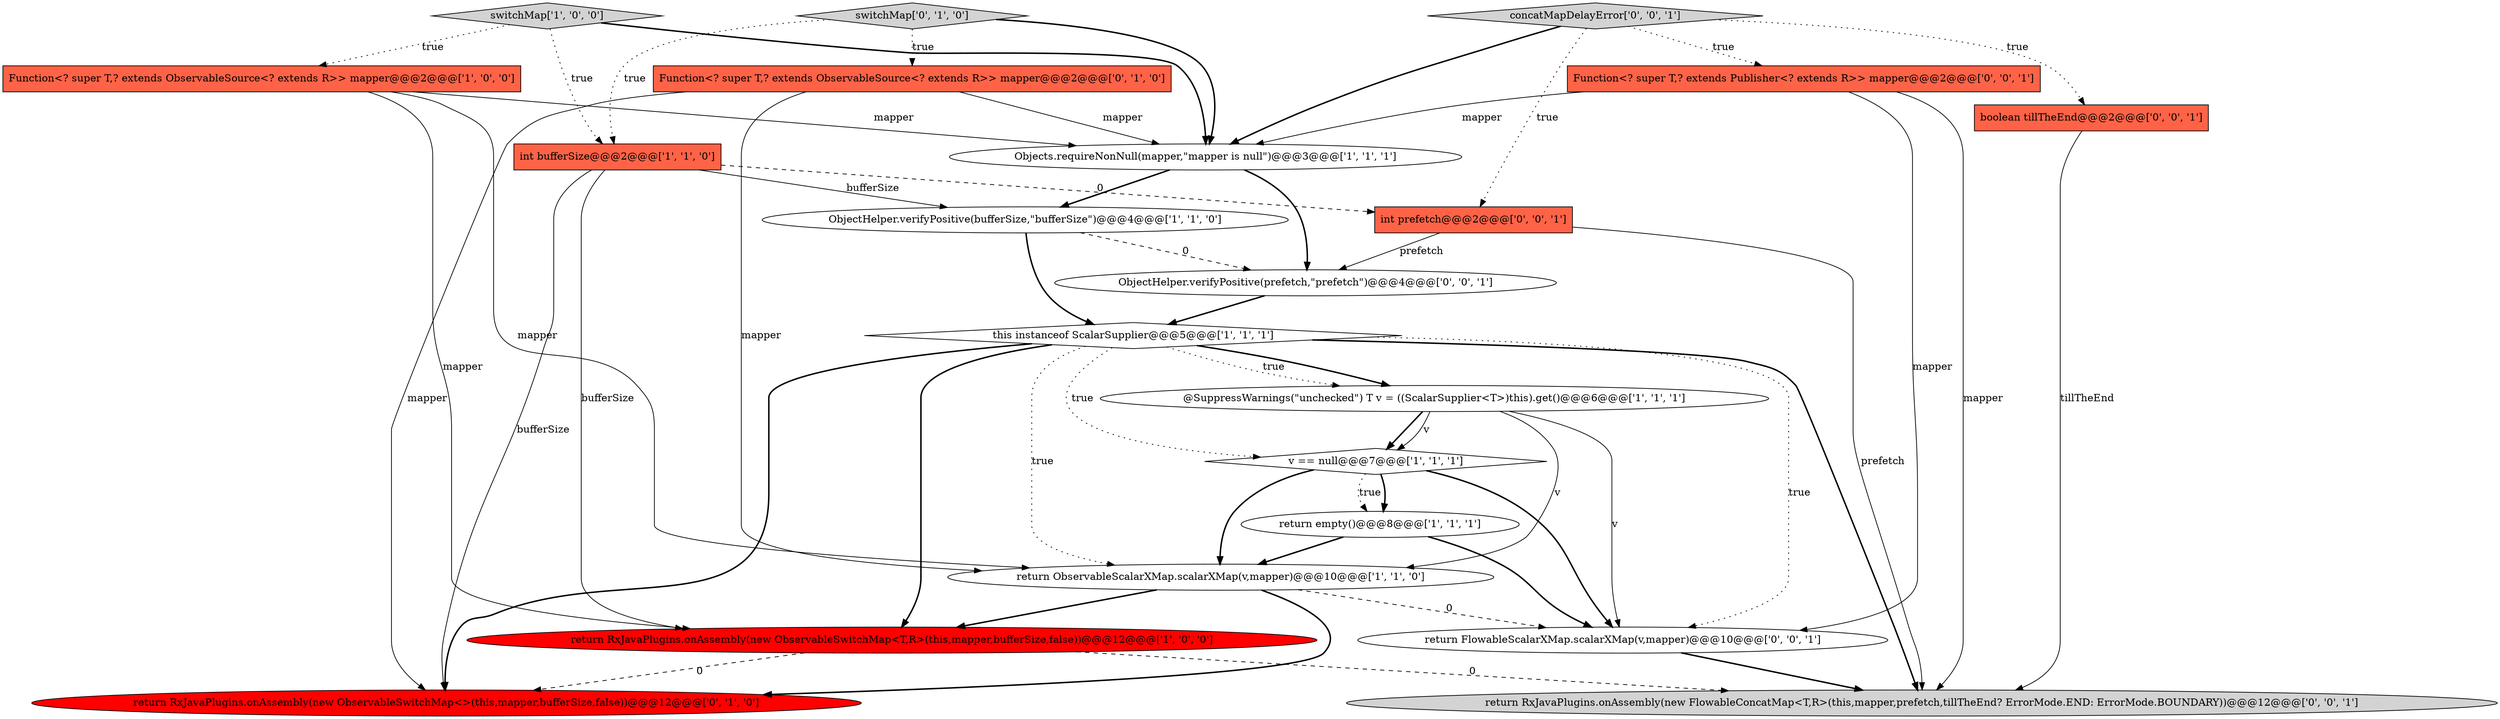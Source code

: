 digraph {
20 [style = filled, label = "int prefetch@@@2@@@['0', '0', '1']", fillcolor = tomato, shape = box image = "AAA0AAABBB3BBB"];
9 [style = filled, label = "ObjectHelper.verifyPositive(bufferSize,\"bufferSize\")@@@4@@@['1', '1', '0']", fillcolor = white, shape = ellipse image = "AAA0AAABBB1BBB"];
4 [style = filled, label = "return ObservableScalarXMap.scalarXMap(v,mapper)@@@10@@@['1', '1', '0']", fillcolor = white, shape = ellipse image = "AAA0AAABBB1BBB"];
0 [style = filled, label = "Objects.requireNonNull(mapper,\"mapper is null\")@@@3@@@['1', '1', '1']", fillcolor = white, shape = ellipse image = "AAA0AAABBB1BBB"];
14 [style = filled, label = "boolean tillTheEnd@@@2@@@['0', '0', '1']", fillcolor = tomato, shape = box image = "AAA0AAABBB3BBB"];
5 [style = filled, label = "return empty()@@@8@@@['1', '1', '1']", fillcolor = white, shape = ellipse image = "AAA0AAABBB1BBB"];
18 [style = filled, label = "return FlowableScalarXMap.scalarXMap(v,mapper)@@@10@@@['0', '0', '1']", fillcolor = white, shape = ellipse image = "AAA0AAABBB3BBB"];
15 [style = filled, label = "concatMapDelayError['0', '0', '1']", fillcolor = lightgray, shape = diamond image = "AAA0AAABBB3BBB"];
3 [style = filled, label = "Function<? super T,? extends ObservableSource<? extends R>> mapper@@@2@@@['1', '0', '0']", fillcolor = tomato, shape = box image = "AAA0AAABBB1BBB"];
8 [style = filled, label = "return RxJavaPlugins.onAssembly(new ObservableSwitchMap<T,R>(this,mapper,bufferSize,false))@@@12@@@['1', '0', '0']", fillcolor = red, shape = ellipse image = "AAA1AAABBB1BBB"];
2 [style = filled, label = "this instanceof ScalarSupplier@@@5@@@['1', '1', '1']", fillcolor = white, shape = diamond image = "AAA0AAABBB1BBB"];
1 [style = filled, label = "@SuppressWarnings(\"unchecked\") T v = ((ScalarSupplier<T>)this).get()@@@6@@@['1', '1', '1']", fillcolor = white, shape = ellipse image = "AAA0AAABBB1BBB"];
17 [style = filled, label = "Function<? super T,? extends Publisher<? extends R>> mapper@@@2@@@['0', '0', '1']", fillcolor = tomato, shape = box image = "AAA0AAABBB3BBB"];
10 [style = filled, label = "switchMap['1', '0', '0']", fillcolor = lightgray, shape = diamond image = "AAA0AAABBB1BBB"];
16 [style = filled, label = "ObjectHelper.verifyPositive(prefetch,\"prefetch\")@@@4@@@['0', '0', '1']", fillcolor = white, shape = ellipse image = "AAA0AAABBB3BBB"];
6 [style = filled, label = "v == null@@@7@@@['1', '1', '1']", fillcolor = white, shape = diamond image = "AAA0AAABBB1BBB"];
11 [style = filled, label = "Function<? super T,? extends ObservableSource<? extends R>> mapper@@@2@@@['0', '1', '0']", fillcolor = tomato, shape = box image = "AAA0AAABBB2BBB"];
19 [style = filled, label = "return RxJavaPlugins.onAssembly(new FlowableConcatMap<T,R>(this,mapper,prefetch,tillTheEnd? ErrorMode.END: ErrorMode.BOUNDARY))@@@12@@@['0', '0', '1']", fillcolor = lightgray, shape = ellipse image = "AAA0AAABBB3BBB"];
7 [style = filled, label = "int bufferSize@@@2@@@['1', '1', '0']", fillcolor = tomato, shape = box image = "AAA0AAABBB1BBB"];
13 [style = filled, label = "switchMap['0', '1', '0']", fillcolor = lightgray, shape = diamond image = "AAA0AAABBB2BBB"];
12 [style = filled, label = "return RxJavaPlugins.onAssembly(new ObservableSwitchMap<>(this,mapper,bufferSize,false))@@@12@@@['0', '1', '0']", fillcolor = red, shape = ellipse image = "AAA1AAABBB2BBB"];
4->18 [style = dashed, label="0"];
8->19 [style = dashed, label="0"];
0->16 [style = bold, label=""];
0->9 [style = bold, label=""];
9->16 [style = dashed, label="0"];
2->19 [style = bold, label=""];
20->16 [style = solid, label="prefetch"];
17->0 [style = solid, label="mapper"];
9->2 [style = bold, label=""];
2->1 [style = bold, label=""];
6->18 [style = bold, label=""];
3->8 [style = solid, label="mapper"];
7->12 [style = solid, label="bufferSize"];
18->19 [style = bold, label=""];
10->3 [style = dotted, label="true"];
7->20 [style = dashed, label="0"];
15->20 [style = dotted, label="true"];
8->12 [style = dashed, label="0"];
14->19 [style = solid, label="tillTheEnd"];
5->18 [style = bold, label=""];
13->7 [style = dotted, label="true"];
11->12 [style = solid, label="mapper"];
16->2 [style = bold, label=""];
15->14 [style = dotted, label="true"];
2->18 [style = dotted, label="true"];
1->18 [style = solid, label="v"];
2->12 [style = bold, label=""];
20->19 [style = solid, label="prefetch"];
15->17 [style = dotted, label="true"];
6->4 [style = bold, label=""];
11->4 [style = solid, label="mapper"];
17->19 [style = solid, label="mapper"];
6->5 [style = bold, label=""];
6->5 [style = dotted, label="true"];
1->6 [style = bold, label=""];
3->0 [style = solid, label="mapper"];
2->6 [style = dotted, label="true"];
2->1 [style = dotted, label="true"];
17->18 [style = solid, label="mapper"];
1->6 [style = solid, label="v"];
7->8 [style = solid, label="bufferSize"];
5->4 [style = bold, label=""];
10->0 [style = bold, label=""];
15->0 [style = bold, label=""];
2->4 [style = dotted, label="true"];
4->12 [style = bold, label=""];
7->9 [style = solid, label="bufferSize"];
4->8 [style = bold, label=""];
13->11 [style = dotted, label="true"];
3->4 [style = solid, label="mapper"];
11->0 [style = solid, label="mapper"];
10->7 [style = dotted, label="true"];
2->8 [style = bold, label=""];
13->0 [style = bold, label=""];
1->4 [style = solid, label="v"];
}
